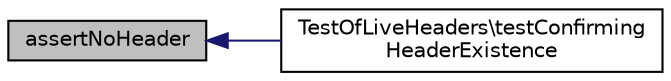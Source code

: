 digraph "assertNoHeader"
{
  edge [fontname="Helvetica",fontsize="10",labelfontname="Helvetica",labelfontsize="10"];
  node [fontname="Helvetica",fontsize="10",shape=record];
  rankdir="LR";
  Node1 [label="assertNoHeader",height=0.2,width=0.4,color="black", fillcolor="grey75", style="filled" fontcolor="black"];
  Node1 -> Node2 [dir="back",color="midnightblue",fontsize="10",style="solid",fontname="Helvetica"];
  Node2 [label="TestOfLiveHeaders\\testConfirming\lHeaderExistence",height=0.2,width=0.4,color="black", fillcolor="white", style="filled",URL="$class_test_of_live_headers.html#afea82a941aaeb44b6e3978541a1df718"];
}
